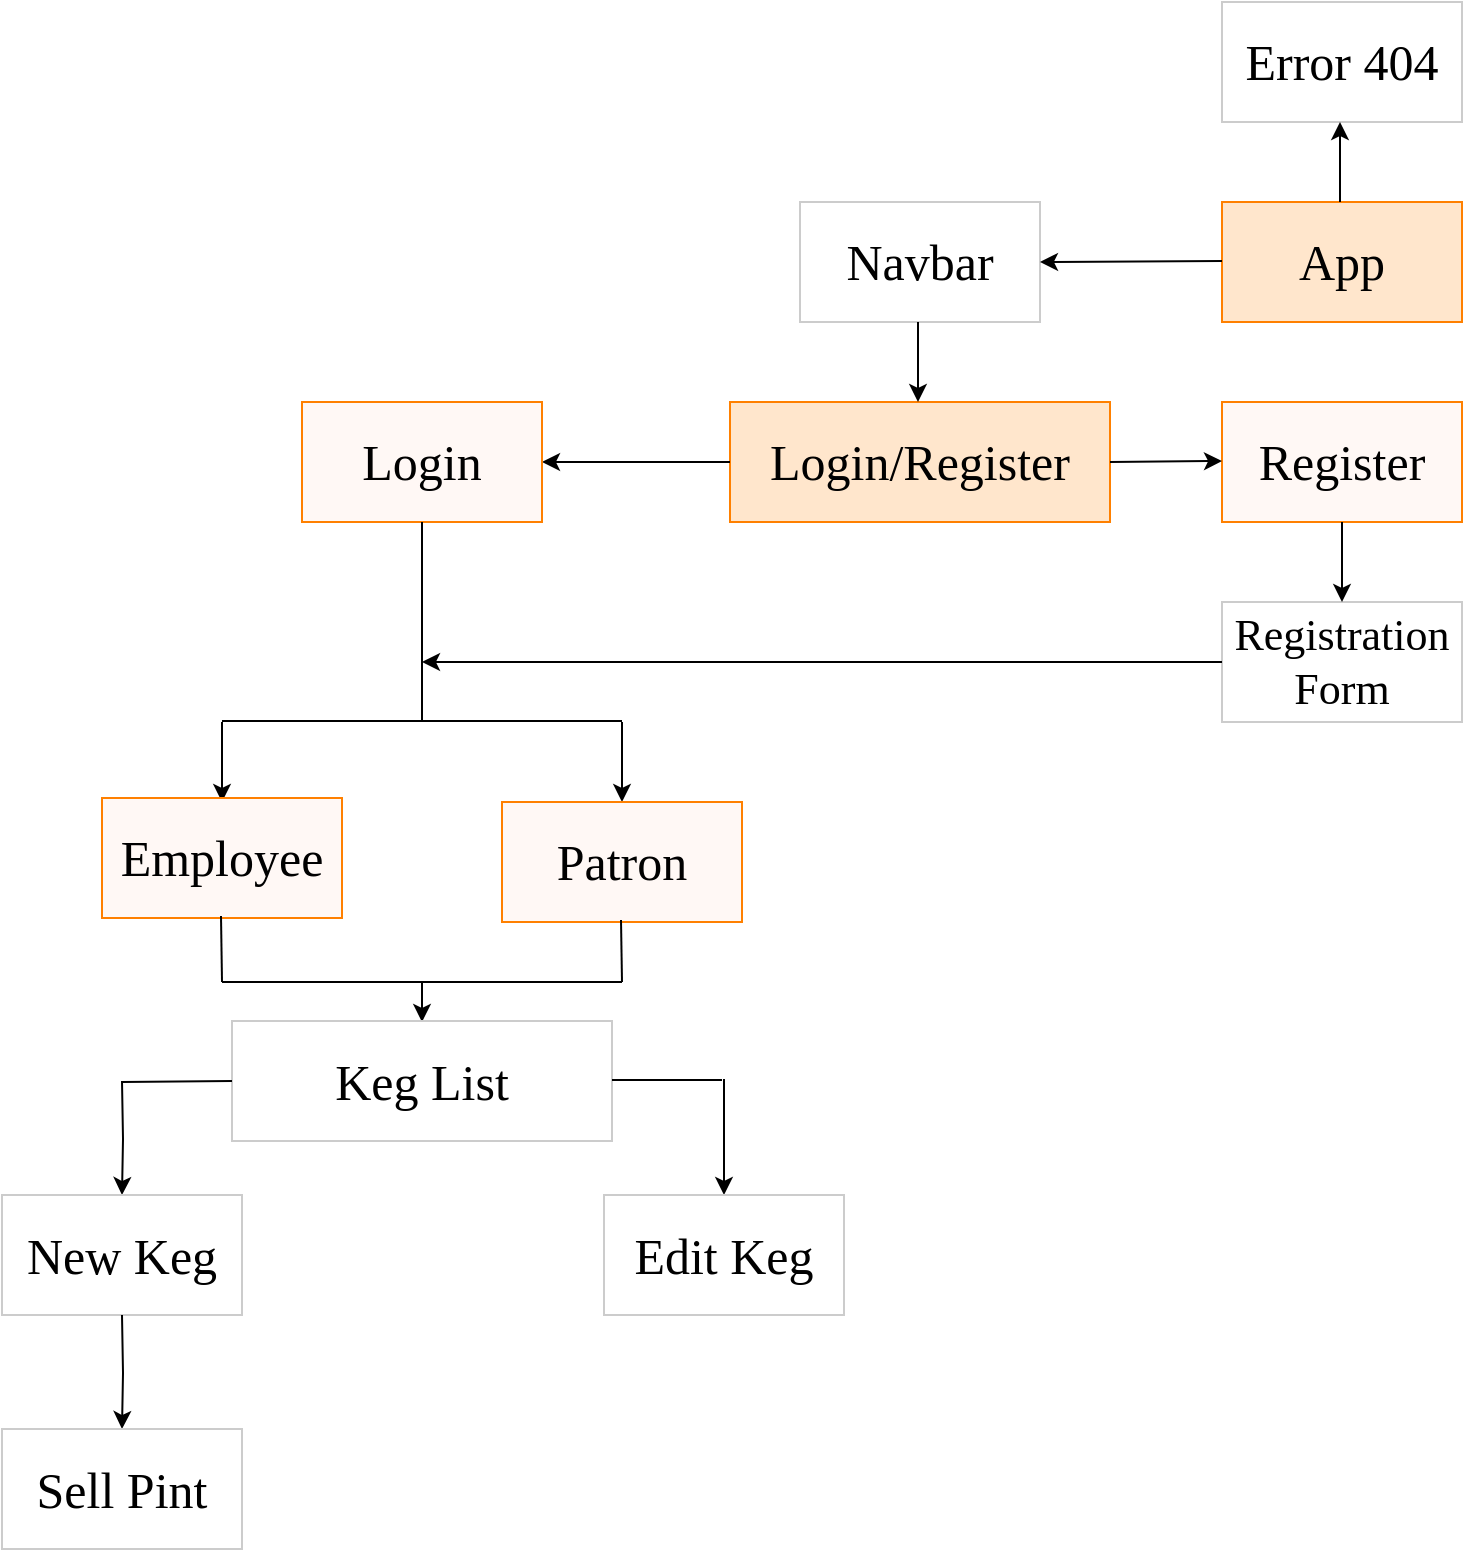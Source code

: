 <mxfile version="10.8.9" type="github"><diagram id="gui91VO8NRePiaR0zgQE" name="Page-1"><mxGraphModel dx="827" dy="1082" grid="1" gridSize="10" guides="1" tooltips="1" connect="1" arrows="1" fold="1" page="1" pageScale="1" pageWidth="850" pageHeight="1100" math="0" shadow="0"><root><mxCell id="0"/><mxCell id="1" parent="0"/><mxCell id="SjEdvzoJNRHc7is-3PDz-1" value="&lt;font face=&quot;Times New Roman&quot; style=&quot;font-size: 25px&quot;&gt;App&lt;/font&gt;" style="rounded=0;whiteSpace=wrap;html=1;fillColor=#ffe6cc;strokeColor=#FF8000;" vertex="1" parent="1"><mxGeometry x="680" y="140" width="120" height="60" as="geometry"/></mxCell><mxCell id="SjEdvzoJNRHc7is-3PDz-2" value="&lt;font face=&quot;Times New Roman&quot; style=&quot;font-size: 25px&quot;&gt;Error 404&lt;/font&gt;" style="rounded=0;whiteSpace=wrap;html=1;strokeColor=#CCCCCC;" vertex="1" parent="1"><mxGeometry x="680" y="40" width="120" height="60" as="geometry"/></mxCell><mxCell id="SjEdvzoJNRHc7is-3PDz-3" value="" style="endArrow=classic;html=1;" edge="1" parent="1"><mxGeometry width="50" height="50" relative="1" as="geometry"><mxPoint x="739" y="140" as="sourcePoint"/><mxPoint x="739" y="100" as="targetPoint"/><Array as="points"><mxPoint x="739" y="110"/></Array></mxGeometry></mxCell><mxCell id="SjEdvzoJNRHc7is-3PDz-4" value="&lt;font face=&quot;Times New Roman&quot; style=&quot;font-size: 25px&quot;&gt;Navbar&lt;/font&gt;" style="rounded=0;whiteSpace=wrap;html=1;strokeColor=#CCCCCC;" vertex="1" parent="1"><mxGeometry x="469" y="140" width="120" height="60" as="geometry"/></mxCell><mxCell id="SjEdvzoJNRHc7is-3PDz-5" value="" style="endArrow=classic;html=1;entryX=1;entryY=0.5;entryDx=0;entryDy=0;" edge="1" parent="1" target="SjEdvzoJNRHc7is-3PDz-4"><mxGeometry width="50" height="50" relative="1" as="geometry"><mxPoint x="680" y="169.5" as="sourcePoint"/><mxPoint x="640" y="170" as="targetPoint"/><Array as="points"><mxPoint x="680" y="169.5"/></Array></mxGeometry></mxCell><mxCell id="SjEdvzoJNRHc7is-3PDz-8" value="&lt;font face=&quot;Times New Roman&quot;&gt;&lt;span style=&quot;font-size: 25px&quot;&gt;Login/Register&lt;/span&gt;&lt;/font&gt;&lt;br&gt;" style="rounded=0;whiteSpace=wrap;html=1;fillColor=#ffe6cc;strokeColor=#FF8000;" vertex="1" parent="1"><mxGeometry x="434" y="240" width="190" height="60" as="geometry"/></mxCell><mxCell id="SjEdvzoJNRHc7is-3PDz-10" value="" style="endArrow=classic;html=1;exitX=0;exitY=0.5;exitDx=0;exitDy=0;" edge="1" parent="1" source="SjEdvzoJNRHc7is-3PDz-8"><mxGeometry width="50" height="50" relative="1" as="geometry"><mxPoint x="420" y="270" as="sourcePoint"/><mxPoint x="340" y="270" as="targetPoint"/><Array as="points"/></mxGeometry></mxCell><mxCell id="SjEdvzoJNRHc7is-3PDz-11" value="" style="endArrow=classic;html=1;" edge="1" parent="1"><mxGeometry width="50" height="50" relative="1" as="geometry"><mxPoint x="528" y="200" as="sourcePoint"/><mxPoint x="528" y="240" as="targetPoint"/><Array as="points"><mxPoint x="528" y="200"/></Array></mxGeometry></mxCell><mxCell id="SjEdvzoJNRHc7is-3PDz-13" value="&lt;font face=&quot;Times New Roman&quot; style=&quot;font-size: 25px&quot;&gt;Login&lt;/font&gt;" style="rounded=0;whiteSpace=wrap;html=1;strokeColor=#FF8000;fillColor=#FFF8F5;" vertex="1" parent="1"><mxGeometry x="220" y="240" width="120" height="60" as="geometry"/></mxCell><mxCell id="SjEdvzoJNRHc7is-3PDz-14" value="&lt;font face=&quot;Times New Roman&quot; style=&quot;font-size: 25px&quot;&gt;Register&lt;/font&gt;" style="rounded=0;whiteSpace=wrap;html=1;strokeColor=#FF8000;fillColor=#FFF8F5;" vertex="1" parent="1"><mxGeometry x="680" y="240" width="120" height="60" as="geometry"/></mxCell><mxCell id="SjEdvzoJNRHc7is-3PDz-15" value="&lt;font face=&quot;Times New Roman&quot; style=&quot;font-size: 22px&quot;&gt;Registration Form&lt;/font&gt;" style="rounded=0;whiteSpace=wrap;html=1;strokeColor=#CCCCCC;fillColor=#FFFFFF;" vertex="1" parent="1"><mxGeometry x="680" y="340" width="120" height="60" as="geometry"/></mxCell><mxCell id="SjEdvzoJNRHc7is-3PDz-16" value="" style="endArrow=classic;html=1;" edge="1" parent="1"><mxGeometry width="50" height="50" relative="1" as="geometry"><mxPoint x="740" y="300" as="sourcePoint"/><mxPoint x="740" y="340" as="targetPoint"/><Array as="points"><mxPoint x="740" y="300"/></Array></mxGeometry></mxCell><mxCell id="SjEdvzoJNRHc7is-3PDz-18" value="" style="endArrow=none;html=1;entryX=0.5;entryY=1;entryDx=0;entryDy=0;" edge="1" parent="1" target="SjEdvzoJNRHc7is-3PDz-13"><mxGeometry width="50" height="50" relative="1" as="geometry"><mxPoint x="280" y="400" as="sourcePoint"/><mxPoint x="280" y="349" as="targetPoint"/></mxGeometry></mxCell><mxCell id="SjEdvzoJNRHc7is-3PDz-19" value="" style="endArrow=none;html=1;" edge="1" parent="1"><mxGeometry width="50" height="50" relative="1" as="geometry"><mxPoint x="180" y="399.5" as="sourcePoint"/><mxPoint x="380" y="399.5" as="targetPoint"/></mxGeometry></mxCell><mxCell id="SjEdvzoJNRHc7is-3PDz-20" value="" style="endArrow=classic;html=1;" edge="1" parent="1"><mxGeometry width="50" height="50" relative="1" as="geometry"><mxPoint x="180" y="400" as="sourcePoint"/><mxPoint x="180" y="440" as="targetPoint"/><Array as="points"><mxPoint x="180" y="400"/></Array></mxGeometry></mxCell><mxCell id="SjEdvzoJNRHc7is-3PDz-21" value="" style="endArrow=classic;html=1;" edge="1" parent="1"><mxGeometry width="50" height="50" relative="1" as="geometry"><mxPoint x="380" y="400" as="sourcePoint"/><mxPoint x="380" y="440" as="targetPoint"/><Array as="points"><mxPoint x="380" y="400"/></Array></mxGeometry></mxCell><mxCell id="SjEdvzoJNRHc7is-3PDz-22" value="&lt;font face=&quot;Times New Roman&quot; style=&quot;font-size: 25px&quot;&gt;Employee&lt;/font&gt;" style="rounded=0;whiteSpace=wrap;html=1;fillColor=#FFF8F5;strokeColor=#FF8000;" vertex="1" parent="1"><mxGeometry x="120" y="438" width="120" height="60" as="geometry"/></mxCell><mxCell id="SjEdvzoJNRHc7is-3PDz-23" value="&lt;font face=&quot;Times New Roman&quot; style=&quot;font-size: 25px&quot;&gt;Patron&lt;/font&gt;" style="rounded=0;whiteSpace=wrap;html=1;fillColor=#FFF8F5;strokeColor=#FF8000;" vertex="1" parent="1"><mxGeometry x="320" y="440" width="120" height="60" as="geometry"/></mxCell><mxCell id="SjEdvzoJNRHc7is-3PDz-25" value="" style="endArrow=classic;html=1;exitX=0;exitY=0.5;exitDx=0;exitDy=0;" edge="1" parent="1" source="SjEdvzoJNRHc7is-3PDz-15"><mxGeometry width="50" height="50" relative="1" as="geometry"><mxPoint x="480" y="410" as="sourcePoint"/><mxPoint x="280" y="370" as="targetPoint"/></mxGeometry></mxCell><mxCell id="SjEdvzoJNRHc7is-3PDz-26" value="" style="endArrow=none;html=1;" edge="1" parent="1"><mxGeometry width="50" height="50" relative="1" as="geometry"><mxPoint x="180" y="530" as="sourcePoint"/><mxPoint x="380" y="530" as="targetPoint"/></mxGeometry></mxCell><mxCell id="SjEdvzoJNRHc7is-3PDz-27" value="" style="endArrow=none;html=1;" edge="1" parent="1"><mxGeometry width="50" height="50" relative="1" as="geometry"><mxPoint x="180" y="530" as="sourcePoint"/><mxPoint x="179.5" y="497" as="targetPoint"/></mxGeometry></mxCell><mxCell id="SjEdvzoJNRHc7is-3PDz-28" value="" style="endArrow=none;html=1;" edge="1" parent="1"><mxGeometry width="50" height="50" relative="1" as="geometry"><mxPoint x="380" y="530" as="sourcePoint"/><mxPoint x="379.5" y="499" as="targetPoint"/></mxGeometry></mxCell><mxCell id="SjEdvzoJNRHc7is-3PDz-29" value="" style="endArrow=classic;html=1;" edge="1" parent="1"><mxGeometry width="50" height="50" relative="1" as="geometry"><mxPoint x="280" y="529.5" as="sourcePoint"/><mxPoint x="280" y="550" as="targetPoint"/><Array as="points"><mxPoint x="280" y="529.5"/></Array></mxGeometry></mxCell><mxCell id="SjEdvzoJNRHc7is-3PDz-38" value="" style="edgeStyle=orthogonalEdgeStyle;rounded=0;orthogonalLoop=1;jettySize=auto;html=1;" edge="1" parent="1" target="SjEdvzoJNRHc7is-3PDz-37"><mxGeometry relative="1" as="geometry"><mxPoint x="130" y="579.5" as="sourcePoint"/></mxGeometry></mxCell><mxCell id="SjEdvzoJNRHc7is-3PDz-30" value="&lt;font face=&quot;Times New Roman&quot;&gt;&lt;span style=&quot;font-size: 25px&quot;&gt;Keg List&lt;/span&gt;&lt;/font&gt;&lt;br&gt;" style="rounded=0;whiteSpace=wrap;html=1;strokeColor=#CCCCCC;" vertex="1" parent="1"><mxGeometry x="185" y="549.5" width="190" height="60" as="geometry"/></mxCell><mxCell id="SjEdvzoJNRHc7is-3PDz-31" value="" style="endArrow=classic;html=1;exitX=1;exitY=0.5;exitDx=0;exitDy=0;" edge="1" parent="1" source="SjEdvzoJNRHc7is-3PDz-8"><mxGeometry width="50" height="50" relative="1" as="geometry"><mxPoint x="630" y="270" as="sourcePoint"/><mxPoint x="680" y="269.5" as="targetPoint"/></mxGeometry></mxCell><mxCell id="SjEdvzoJNRHc7is-3PDz-37" value="&lt;font face=&quot;Times New Roman&quot; style=&quot;font-size: 25px&quot;&gt;New Keg&lt;/font&gt;" style="rounded=0;whiteSpace=wrap;html=1;fillColor=#FFFFFF;strokeColor=#CCCCCC;" vertex="1" parent="1"><mxGeometry x="70" y="636.5" width="120" height="60" as="geometry"/></mxCell><mxCell id="SjEdvzoJNRHc7is-3PDz-39" value="" style="endArrow=classic;html=1;entryX=0.5;entryY=0;entryDx=0;entryDy=0;" edge="1" parent="1" target="SjEdvzoJNRHc7is-3PDz-40"><mxGeometry width="50" height="50" relative="1" as="geometry"><mxPoint x="431" y="578.5" as="sourcePoint"/><mxPoint x="431" y="618.5" as="targetPoint"/><Array as="points"><mxPoint x="431" y="578.5"/></Array></mxGeometry></mxCell><mxCell id="SjEdvzoJNRHc7is-3PDz-40" value="&lt;font face=&quot;Times New Roman&quot; style=&quot;font-size: 25px&quot;&gt;Edit Keg&lt;/font&gt;" style="rounded=0;whiteSpace=wrap;html=1;fillColor=#FFFFFF;strokeColor=#CCCCCC;" vertex="1" parent="1"><mxGeometry x="371" y="636.5" width="120" height="60" as="geometry"/></mxCell><mxCell id="SjEdvzoJNRHc7is-3PDz-41" value="" style="endArrow=none;html=1;entryX=0;entryY=0.5;entryDx=0;entryDy=0;" edge="1" parent="1" target="SjEdvzoJNRHc7is-3PDz-30"><mxGeometry width="50" height="50" relative="1" as="geometry"><mxPoint x="130" y="580" as="sourcePoint"/><mxPoint x="170" y="579.5" as="targetPoint"/></mxGeometry></mxCell><mxCell id="SjEdvzoJNRHc7is-3PDz-42" value="" style="endArrow=none;html=1;entryX=0;entryY=0.5;entryDx=0;entryDy=0;" edge="1" parent="1"><mxGeometry width="50" height="50" relative="1" as="geometry"><mxPoint x="375" y="579" as="sourcePoint"/><mxPoint x="430" y="579" as="targetPoint"/></mxGeometry></mxCell><mxCell id="SjEdvzoJNRHc7is-3PDz-43" value="" style="edgeStyle=orthogonalEdgeStyle;rounded=0;orthogonalLoop=1;jettySize=auto;html=1;" edge="1" target="SjEdvzoJNRHc7is-3PDz-44" parent="1"><mxGeometry relative="1" as="geometry"><mxPoint x="130" y="696.5" as="sourcePoint"/></mxGeometry></mxCell><mxCell id="SjEdvzoJNRHc7is-3PDz-44" value="&lt;font face=&quot;Times New Roman&quot; style=&quot;font-size: 25px&quot;&gt;Sell Pint&lt;/font&gt;" style="rounded=0;whiteSpace=wrap;html=1;fillColor=#FFFFFF;strokeColor=#CCCCCC;" vertex="1" parent="1"><mxGeometry x="70" y="753.5" width="120" height="60" as="geometry"/></mxCell></root></mxGraphModel></diagram></mxfile>